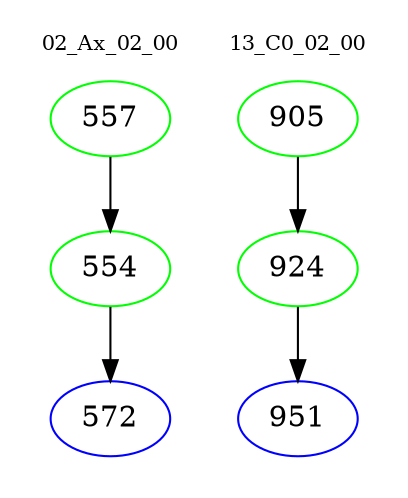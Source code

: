 digraph{
subgraph cluster_0 {
color = white
label = "02_Ax_02_00";
fontsize=10;
T0_557 [label="557", color="green"]
T0_557 -> T0_554 [color="black"]
T0_554 [label="554", color="green"]
T0_554 -> T0_572 [color="black"]
T0_572 [label="572", color="blue"]
}
subgraph cluster_1 {
color = white
label = "13_C0_02_00";
fontsize=10;
T1_905 [label="905", color="green"]
T1_905 -> T1_924 [color="black"]
T1_924 [label="924", color="green"]
T1_924 -> T1_951 [color="black"]
T1_951 [label="951", color="blue"]
}
}

